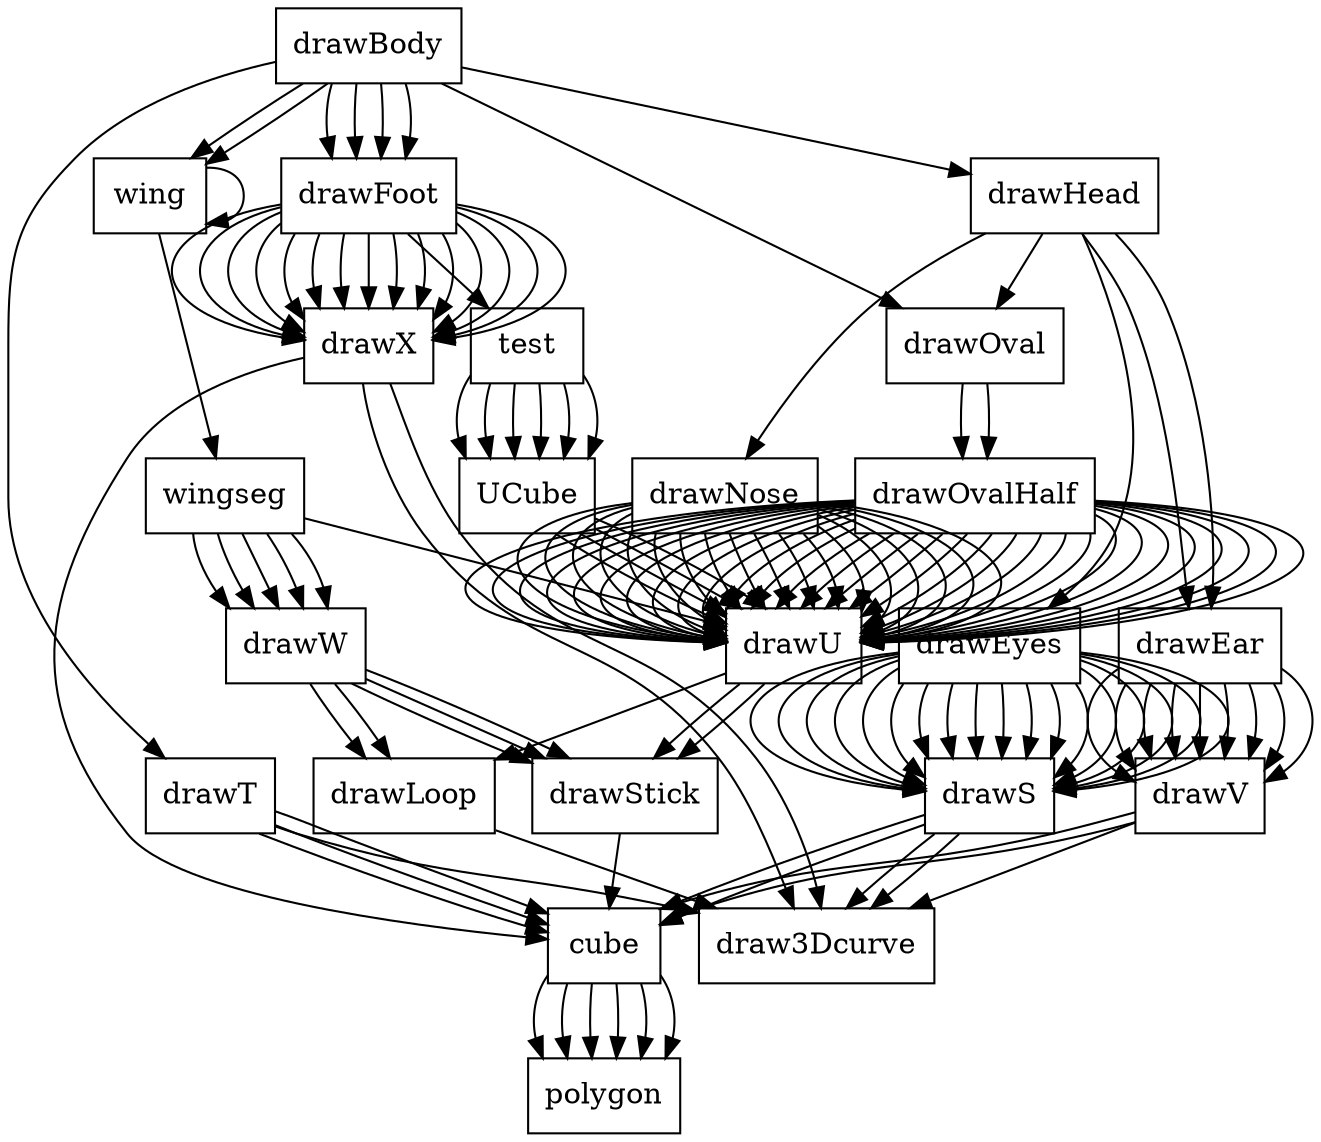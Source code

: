 digraph SceneGraph{

	node[
		shape=box
	];

	drawBody;
	drawOval;
	drawHead;
	drawT;
	wing;
	drawFoot;
	drawOvalHalf;
	drawEyes;
	drawNose;
	drawEar;
	cube;
	draw3Dcurve;
	wingseg;
	drawX;
	test;
	drawU;
	drawS;
	drawV;
	polygon;
	drawW;
	UCube;
	drawStick;
	drawLoop;
	
	
	drawBody->drawOval;
	drawBody->drawHead;
	drawBody->drawT;
	drawBody->wing;
	drawBody->wing;
	drawBody->drawFoot;
	drawBody->drawFoot;
	drawBody->drawFoot;
	drawBody->drawFoot;

	drawOval->drawOvalHalf;
	drawOval->drawOvalHalf;
	
	drawHead->drawOval;
	drawHead->drawEyes;
	drawHead->drawNose;
	drawHead->drawEar;
	drawHead->drawEar;
	
	drawT->cube;
	drawT->draw3Dcurve;
	drawT->cube;
	drawT->cube;
	
	wing->wingseg;
	wing->wing;
	
	drawFoot->drawX;
	drawFoot->drawX;
	drawFoot->drawX;
	drawFoot->drawX;
	drawFoot->drawX;
	drawFoot->drawX;
	drawFoot->drawX;
	drawFoot->drawX;
	drawFoot->drawX;
	drawFoot->drawX;
	drawFoot->drawX;
	drawFoot->drawX;
	drawFoot->drawX;
	drawFoot->drawX;
	drawFoot->drawX;
	drawFoot->test;
	
	drawOvalHalf->drawU;
	drawOvalHalf->drawU;
	drawOvalHalf->drawU;
	drawOvalHalf->drawU;
	drawOvalHalf->drawU;
	drawOvalHalf->drawU;
	drawOvalHalf->drawU;
	drawOvalHalf->drawU;
	drawOvalHalf->drawU;
	drawOvalHalf->drawU;
	drawOvalHalf->drawU;
	drawOvalHalf->drawU;
	drawOvalHalf->drawU;
	drawOvalHalf->drawU;
	drawOvalHalf->drawU;
	drawOvalHalf->drawU;
	drawOvalHalf->drawU;
	drawOvalHalf->drawU;
	drawOvalHalf->drawU;
	drawOvalHalf->drawU;
	drawOvalHalf->drawU;
	drawOvalHalf->drawU;
	drawOvalHalf->drawU;
	drawOvalHalf->drawU;
	drawOvalHalf->drawU;
	drawOvalHalf->drawU;
	drawOvalHalf->drawU;
	drawOvalHalf->drawU;
	drawOvalHalf->drawU;
	drawOvalHalf->drawU;
	
	drawEyes->drawS;
	drawEyes->drawS;
	drawEyes->drawS;
	drawEyes->drawS;
	drawEyes->drawS;
	drawEyes->drawS;
	drawEyes->drawS;
	drawEyes->drawS;
	drawEyes->drawS;
	drawEyes->drawS;
	drawEyes->drawS;
	drawEyes->drawS;
	drawEyes->drawS;
	drawEyes->drawS;
	drawEyes->drawS;
	drawEyes->drawS;
	drawEyes->drawS;
	drawEyes->drawS;
	
	drawNose->drawU;
	drawNose->drawU;
	drawNose->drawU;
	drawNose->drawU;
	drawNose->drawU;
	drawNose->drawU;
	drawNose->drawU;
	drawNose->drawU;
	drawNose->drawU;
	drawNose->drawU;
	drawNose->drawU;
	drawNose->drawU;
	drawNose->drawU;
	drawNose->drawU;
	drawNose->drawU;
	drawNose->drawU;
	drawNose->drawU;
	drawNose->drawU;
	
	drawEar->drawV;
	drawEar->drawV;
	drawEar->drawV;
	drawEar->drawV;
	drawEar->drawV;
	drawEar->drawV;
	drawEar->drawV;
	drawEar->drawV;
	drawEar->drawV;
	
	cube->polygon;
	cube->polygon;
	cube->polygon;
	cube->polygon;
	cube->polygon;
	cube->polygon;
	
	wingseg->drawU;
	wingseg->drawW;
	wingseg->drawW;
	wingseg->drawW;
	wingseg->drawW;
	wingseg->drawW;
	
	drawX->cube;
	drawX->draw3Dcurve;
	drawX->draw3Dcurve;
	
	test->UCube;
	test->UCube;
	test->UCube;
	test->UCube;
	test->UCube;
	test->UCube;
	
	drawU->drawStick;
	drawU->drawStick;
	drawU->drawLoop;
	
	drawS->draw3Dcurve;
	drawS->cube;
	drawS->cube;
	drawS->draw3Dcurve;
	
	drawV->cube;
	drawV->draw3Dcurve;
	drawV->cube;
	
	// polygon
	
	drawW->drawStick;
	drawW->drawStick;
	drawW->drawLoop;
	drawW->drawLoop;
	drawW->drawStick;
	
	UCube->drawU;
	UCube->drawU;
	UCube->drawU;
	UCube->drawU;
	
	drawStick->cube;
	
	drawLoop->draw3Dcurve;
}